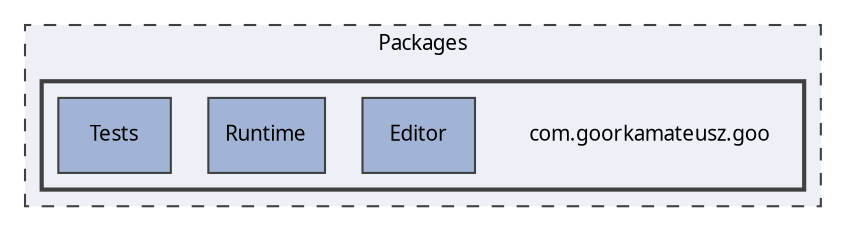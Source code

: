 digraph "com.goorkamateusz.goo"
{
 // LATEX_PDF_SIZE
  edge [fontname="Calibrii",fontsize="10",labelfontname="Calibrii",labelfontsize="10"];
  node [fontname="Calibrii",fontsize="10",shape=record];
  compound=true
  subgraph clusterdir_395bafe2adc24fcfed5d14b8ce406a4f {
    graph [ bgcolor="#edf0f7", pencolor="grey25", style="filled,dashed,", label="Packages", fontname="Calibrii", fontsize="10", URL="dir_395bafe2adc24fcfed5d14b8ce406a4f.html"]
  subgraph clusterdir_e4c3806cc439c34e030c5963d30ab12c {
    graph [ bgcolor="#edf0f7", pencolor="grey25", style="filled,bold,", label="", fontname="Calibrii", fontsize="10", URL="dir_e4c3806cc439c34e030c5963d30ab12c.html"]
    dir_e4c3806cc439c34e030c5963d30ab12c [shape=plaintext, label="com.goorkamateusz.goo"];
  dir_25ba4a9eac4495641c7fdd3574b865dd [shape=box, label="Editor", style="filled,", fillcolor="#a2b4d6", color="grey25", URL="dir_25ba4a9eac4495641c7fdd3574b865dd.html"];
  dir_986a059e7bfcc3c70acbbcf04d55a08e [shape=box, label="Runtime", style="filled,", fillcolor="#a2b4d6", color="grey25", URL="dir_986a059e7bfcc3c70acbbcf04d55a08e.html"];
  dir_169ab53ff5650b1c280262e0a1b877bf [shape=box, label="Tests", style="filled,", fillcolor="#a2b4d6", color="grey25", URL="dir_169ab53ff5650b1c280262e0a1b877bf.html"];
  }
  }
}
